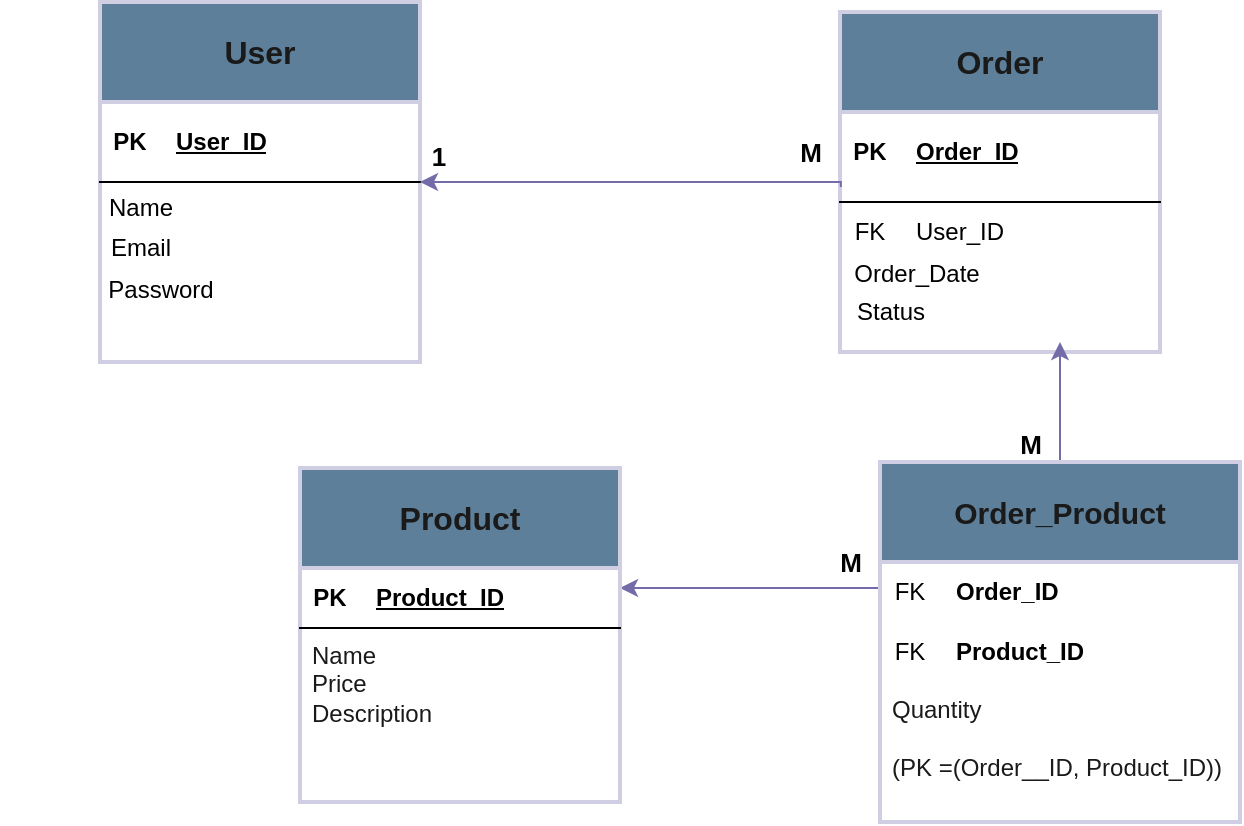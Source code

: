 <mxfile version="26.1.0">
  <diagram name="Page-1" id="cFvLu0Qhm5wmsleD6LDk">
    <mxGraphModel dx="905" dy="515" grid="1" gridSize="10" guides="1" tooltips="1" connect="1" arrows="1" fold="1" page="1" pageScale="1" pageWidth="827" pageHeight="1169" math="0" shadow="0" adaptiveColors="simple">
      <root>
        <mxCell id="0" />
        <mxCell id="1" parent="0" />
        <mxCell id="pTz68NWmejolUlautJaG-1" value="User" style="swimlane;childLayout=stackLayout;horizontal=1;startSize=50;horizontalStack=0;rounded=0;fontSize=16;fontStyle=1;strokeWidth=2;resizeParent=0;resizeLast=1;shadow=0;dashed=0;align=center;arcSize=4;whiteSpace=wrap;html=1;labelBackgroundColor=none;fillColor=#5D7F99;strokeColor=#D0CEE2;fontColor=#1A1A1A;" vertex="1" parent="1">
          <mxGeometry x="80" y="110" width="160" height="180" as="geometry" />
        </mxCell>
        <mxCell id="pTz68NWmejolUlautJaG-33" value="" style="shape=table;startSize=0;container=1;collapsible=1;childLayout=tableLayout;fixedRows=1;rowLines=0;fontStyle=0;align=center;resizeLast=1;strokeColor=none;fillColor=none;collapsible=0;" vertex="1" parent="pTz68NWmejolUlautJaG-1">
          <mxGeometry y="50" width="160" height="130" as="geometry" />
        </mxCell>
        <mxCell id="pTz68NWmejolUlautJaG-34" value="" style="shape=tableRow;horizontal=0;startSize=0;swimlaneHead=0;swimlaneBody=0;fillColor=none;collapsible=0;dropTarget=0;points=[[0,0.5],[1,0.5]];portConstraint=eastwest;top=0;left=0;right=0;bottom=1;" vertex="1" parent="pTz68NWmejolUlautJaG-33">
          <mxGeometry width="160" height="40" as="geometry" />
        </mxCell>
        <mxCell id="pTz68NWmejolUlautJaG-35" value="PK" style="shape=partialRectangle;connectable=0;fillColor=none;top=0;left=0;bottom=0;right=0;fontStyle=1;overflow=hidden;whiteSpace=wrap;html=1;" vertex="1" parent="pTz68NWmejolUlautJaG-34">
          <mxGeometry width="30" height="40" as="geometry">
            <mxRectangle width="30" height="40" as="alternateBounds" />
          </mxGeometry>
        </mxCell>
        <mxCell id="pTz68NWmejolUlautJaG-36" value="User_ID" style="shape=partialRectangle;connectable=0;fillColor=none;top=0;left=0;bottom=0;right=0;align=left;spacingLeft=6;fontStyle=5;overflow=hidden;whiteSpace=wrap;html=1;" vertex="1" parent="pTz68NWmejolUlautJaG-34">
          <mxGeometry x="30" width="130" height="40" as="geometry">
            <mxRectangle width="130" height="40" as="alternateBounds" />
          </mxGeometry>
        </mxCell>
        <mxCell id="pTz68NWmejolUlautJaG-3" value="Order" style="swimlane;childLayout=stackLayout;horizontal=1;startSize=50;horizontalStack=0;rounded=0;fontSize=16;fontStyle=1;strokeWidth=2;resizeParent=0;resizeLast=1;shadow=0;dashed=0;align=center;arcSize=4;whiteSpace=wrap;html=1;labelBackgroundColor=none;fillColor=#5D7F99;strokeColor=#D0CEE2;fontColor=#1A1A1A;" vertex="1" parent="1">
          <mxGeometry x="450" y="115" width="160" height="170" as="geometry">
            <mxRectangle x="450" y="110" width="80" height="50" as="alternateBounds" />
          </mxGeometry>
        </mxCell>
        <mxCell id="pTz68NWmejolUlautJaG-14" value="" style="edgeStyle=orthogonalEdgeStyle;rounded=0;orthogonalLoop=1;jettySize=auto;html=1;labelBackgroundColor=none;strokeColor=#736CA8;fontColor=default;" edge="1" parent="1">
          <mxGeometry relative="1" as="geometry">
            <mxPoint x="560" y="340" as="sourcePoint" />
            <mxPoint x="560" y="280" as="targetPoint" />
            <Array as="points">
              <mxPoint x="560" y="292" />
            </Array>
          </mxGeometry>
        </mxCell>
        <mxCell id="pTz68NWmejolUlautJaG-19" value="" style="edgeStyle=orthogonalEdgeStyle;rounded=0;orthogonalLoop=1;jettySize=auto;html=1;labelBackgroundColor=none;strokeColor=#736CA8;fontColor=default;" edge="1" parent="1">
          <mxGeometry relative="1" as="geometry">
            <mxPoint x="470" y="403.048" as="sourcePoint" />
            <mxPoint x="340" y="403" as="targetPoint" />
            <Array as="points">
              <mxPoint x="340" y="403" />
            </Array>
          </mxGeometry>
        </mxCell>
        <mxCell id="pTz68NWmejolUlautJaG-12" value="Order_Product" style="swimlane;childLayout=stackLayout;horizontal=1;startSize=50;horizontalStack=0;rounded=0;fontSize=15;fontStyle=1;strokeWidth=2;resizeParent=0;resizeLast=1;shadow=0;dashed=0;align=center;arcSize=4;whiteSpace=wrap;html=1;labelBackgroundColor=none;fillColor=#5D7F99;strokeColor=#D0CEE2;fontColor=#1A1A1A;" vertex="1" parent="1">
          <mxGeometry x="470" y="340" width="180" height="180" as="geometry" />
        </mxCell>
        <mxCell id="pTz68NWmejolUlautJaG-60" value="" style="shape=table;startSize=0;container=1;collapsible=1;childLayout=tableLayout;fixedRows=1;rowLines=0;fontStyle=1;align=center;resizeLast=1;strokeColor=none;fillColor=none;collapsible=0;" vertex="1" parent="pTz68NWmejolUlautJaG-12">
          <mxGeometry y="50" width="180" height="30" as="geometry" />
        </mxCell>
        <mxCell id="pTz68NWmejolUlautJaG-61" value="" style="shape=tableRow;horizontal=0;startSize=0;swimlaneHead=0;swimlaneBody=0;fillColor=none;collapsible=0;dropTarget=0;points=[[0,0.5],[1,0.5]];portConstraint=eastwest;top=0;left=0;right=0;bottom=0;" vertex="1" parent="pTz68NWmejolUlautJaG-60">
          <mxGeometry width="180" height="30" as="geometry" />
        </mxCell>
        <mxCell id="pTz68NWmejolUlautJaG-62" value="FK" style="shape=partialRectangle;connectable=0;fillColor=none;top=0;left=0;bottom=0;right=0;fontStyle=0;overflow=hidden;whiteSpace=wrap;html=1;" vertex="1" parent="pTz68NWmejolUlautJaG-61">
          <mxGeometry width="30" height="30" as="geometry">
            <mxRectangle width="30" height="30" as="alternateBounds" />
          </mxGeometry>
        </mxCell>
        <mxCell id="pTz68NWmejolUlautJaG-63" value="Order_ID" style="shape=partialRectangle;connectable=0;fillColor=none;top=0;left=0;bottom=0;right=0;align=left;spacingLeft=6;fontStyle=1;overflow=hidden;whiteSpace=wrap;html=1;" vertex="1" parent="pTz68NWmejolUlautJaG-61">
          <mxGeometry x="30" width="150" height="30" as="geometry">
            <mxRectangle width="150" height="30" as="alternateBounds" />
          </mxGeometry>
        </mxCell>
        <mxCell id="pTz68NWmejolUlautJaG-64" value="" style="shape=table;startSize=0;container=1;collapsible=1;childLayout=tableLayout;fixedRows=1;rowLines=0;fontStyle=0;align=center;resizeLast=1;strokeColor=none;fillColor=none;collapsible=0;" vertex="1" parent="pTz68NWmejolUlautJaG-12">
          <mxGeometry y="80" width="180" height="30" as="geometry" />
        </mxCell>
        <mxCell id="pTz68NWmejolUlautJaG-65" value="" style="shape=tableRow;horizontal=0;startSize=0;swimlaneHead=0;swimlaneBody=0;fillColor=none;collapsible=0;dropTarget=0;points=[[0,0.5],[1,0.5]];portConstraint=eastwest;top=0;left=0;right=0;bottom=0;" vertex="1" parent="pTz68NWmejolUlautJaG-64">
          <mxGeometry width="180" height="30" as="geometry" />
        </mxCell>
        <mxCell id="pTz68NWmejolUlautJaG-66" value="FK" style="shape=partialRectangle;connectable=0;fillColor=none;top=0;left=0;bottom=0;right=0;fontStyle=0;overflow=hidden;whiteSpace=wrap;html=1;" vertex="1" parent="pTz68NWmejolUlautJaG-65">
          <mxGeometry width="30" height="30" as="geometry">
            <mxRectangle width="30" height="30" as="alternateBounds" />
          </mxGeometry>
        </mxCell>
        <mxCell id="pTz68NWmejolUlautJaG-67" value="&lt;b&gt;Product_ID&lt;/b&gt;" style="shape=partialRectangle;connectable=0;fillColor=none;top=0;left=0;bottom=0;right=0;align=left;spacingLeft=6;fontStyle=0;overflow=hidden;whiteSpace=wrap;html=1;" vertex="1" parent="pTz68NWmejolUlautJaG-65">
          <mxGeometry x="30" width="150" height="30" as="geometry">
            <mxRectangle width="150" height="30" as="alternateBounds" />
          </mxGeometry>
        </mxCell>
        <mxCell id="pTz68NWmejolUlautJaG-16" value="Quantity&lt;div&gt;&lt;br&gt;&lt;div&gt;&lt;div&gt;(PK =(Order__ID, Product_ID))&lt;/div&gt;&lt;/div&gt;&lt;/div&gt;" style="align=left;strokeColor=none;fillColor=none;spacingLeft=4;spacingRight=4;fontSize=12;verticalAlign=top;resizable=0;rotatable=0;part=1;html=1;whiteSpace=wrap;labelBackgroundColor=none;fontColor=#1A1A1A;rounded=0;" vertex="1" parent="pTz68NWmejolUlautJaG-12">
          <mxGeometry y="110" width="180" height="70" as="geometry" />
        </mxCell>
        <mxCell id="pTz68NWmejolUlautJaG-20" value="Product" style="swimlane;childLayout=stackLayout;horizontal=1;startSize=50;horizontalStack=0;rounded=0;fontSize=16;fontStyle=1;strokeWidth=2;resizeParent=0;resizeLast=1;shadow=0;dashed=0;align=center;arcSize=4;whiteSpace=wrap;html=1;labelBackgroundColor=none;fillColor=#5D7F99;strokeColor=#D0CEE2;fontColor=#1A1A1A;" vertex="1" parent="1">
          <mxGeometry x="180" y="343" width="160" height="167" as="geometry" />
        </mxCell>
        <mxCell id="pTz68NWmejolUlautJaG-56" value="" style="shape=table;startSize=0;container=1;collapsible=1;childLayout=tableLayout;fixedRows=1;rowLines=0;fontStyle=0;align=center;resizeLast=1;strokeColor=none;fillColor=none;collapsible=0;" vertex="1" parent="pTz68NWmejolUlautJaG-20">
          <mxGeometry y="50" width="160" height="30" as="geometry" />
        </mxCell>
        <mxCell id="pTz68NWmejolUlautJaG-57" value="" style="shape=tableRow;horizontal=0;startSize=0;swimlaneHead=0;swimlaneBody=0;fillColor=none;collapsible=0;dropTarget=0;points=[[0,0.5],[1,0.5]];portConstraint=eastwest;top=0;left=0;right=0;bottom=1;" vertex="1" parent="pTz68NWmejolUlautJaG-56">
          <mxGeometry width="160" height="30" as="geometry" />
        </mxCell>
        <mxCell id="pTz68NWmejolUlautJaG-58" value="PK" style="shape=partialRectangle;connectable=0;fillColor=none;top=0;left=0;bottom=0;right=0;fontStyle=1;overflow=hidden;whiteSpace=wrap;html=1;" vertex="1" parent="pTz68NWmejolUlautJaG-57">
          <mxGeometry width="30" height="30" as="geometry">
            <mxRectangle width="30" height="30" as="alternateBounds" />
          </mxGeometry>
        </mxCell>
        <mxCell id="pTz68NWmejolUlautJaG-59" value="Product_ID" style="shape=partialRectangle;connectable=0;fillColor=none;top=0;left=0;bottom=0;right=0;align=left;spacingLeft=6;fontStyle=5;overflow=hidden;whiteSpace=wrap;html=1;" vertex="1" parent="pTz68NWmejolUlautJaG-57">
          <mxGeometry x="30" width="130" height="30" as="geometry">
            <mxRectangle width="130" height="30" as="alternateBounds" />
          </mxGeometry>
        </mxCell>
        <mxCell id="pTz68NWmejolUlautJaG-21" value="Name&lt;div&gt;Price&lt;/div&gt;&lt;div&gt;Description&lt;/div&gt;" style="align=left;strokeColor=none;fillColor=none;spacingLeft=4;spacingRight=4;fontSize=12;verticalAlign=top;resizable=0;rotatable=0;part=1;html=1;whiteSpace=wrap;labelBackgroundColor=none;fontColor=#1A1A1A;rounded=0;" vertex="1" parent="pTz68NWmejolUlautJaG-20">
          <mxGeometry y="80" width="160" height="87" as="geometry" />
        </mxCell>
        <mxCell id="pTz68NWmejolUlautJaG-25" value="&lt;b&gt;&lt;font style=&quot;font-size: 13px;&quot;&gt;M&lt;/font&gt;&lt;/b&gt;" style="text;html=1;align=center;verticalAlign=middle;resizable=0;points=[];autosize=1;strokeColor=none;fillColor=none;" vertex="1" parent="1">
          <mxGeometry x="530" y="316" width="30" height="30" as="geometry" />
        </mxCell>
        <mxCell id="pTz68NWmejolUlautJaG-26" value="&lt;b&gt;&lt;font style=&quot;font-size: 13px;&quot;&gt;M&lt;/font&gt;&lt;/b&gt;" style="text;html=1;align=center;verticalAlign=middle;resizable=0;points=[];autosize=1;strokeColor=none;fillColor=none;" vertex="1" parent="1">
          <mxGeometry x="440" y="375" width="30" height="30" as="geometry" />
        </mxCell>
        <mxCell id="pTz68NWmejolUlautJaG-29" value="&lt;span style=&quot;font-size: 13px;&quot;&gt;&lt;b&gt;1&lt;/b&gt;&lt;/span&gt;" style="text;html=1;align=center;verticalAlign=middle;resizable=0;points=[];autosize=1;strokeColor=none;fillColor=none;" vertex="1" parent="1">
          <mxGeometry x="234" y="172" width="30" height="30" as="geometry" />
        </mxCell>
        <mxCell id="pTz68NWmejolUlautJaG-30" value="&lt;b&gt;&lt;font style=&quot;font-size: 13px;&quot;&gt;M&lt;/font&gt;&lt;/b&gt;" style="text;html=1;align=center;verticalAlign=middle;resizable=0;points=[];autosize=1;strokeColor=none;fillColor=none;" vertex="1" parent="1">
          <mxGeometry x="420" y="170" width="30" height="30" as="geometry" />
        </mxCell>
        <mxCell id="pTz68NWmejolUlautJaG-32" value="" style="edgeStyle=orthogonalEdgeStyle;rounded=0;orthogonalLoop=1;jettySize=auto;html=1;labelBackgroundColor=none;strokeColor=#736CA8;fontColor=default;exitX=1.014;exitY=1.084;exitDx=0;exitDy=0;exitPerimeter=0;" edge="1" parent="1" source="pTz68NWmejolUlautJaG-30">
          <mxGeometry relative="1" as="geometry">
            <mxPoint x="370" y="200.048" as="sourcePoint" />
            <mxPoint x="240" y="200" as="targetPoint" />
            <Array as="points">
              <mxPoint x="450" y="200" />
            </Array>
          </mxGeometry>
        </mxCell>
        <mxCell id="pTz68NWmejolUlautJaG-70" value="" style="shape=table;startSize=0;container=1;collapsible=1;childLayout=tableLayout;fixedRows=1;rowLines=0;fontStyle=0;align=center;resizeLast=1;strokeColor=none;fillColor=none;collapsible=0;whiteSpace=wrap;html=1;" vertex="1" parent="1">
          <mxGeometry x="300" y="280" width="180" height="30" as="geometry" />
        </mxCell>
        <mxCell id="pTz68NWmejolUlautJaG-71" value="" style="shape=tableRow;horizontal=0;startSize=0;swimlaneHead=0;swimlaneBody=0;fillColor=none;collapsible=0;dropTarget=0;points=[[0,0.5],[1,0.5]];portConstraint=eastwest;top=0;left=0;right=0;bottom=0;" vertex="1" parent="pTz68NWmejolUlautJaG-70">
          <mxGeometry width="180" height="30" as="geometry" />
        </mxCell>
        <mxCell id="pTz68NWmejolUlautJaG-72" value="" style="shape=partialRectangle;connectable=0;fillColor=none;top=0;left=0;bottom=0;right=0;editable=1;overflow=hidden;" vertex="1" parent="pTz68NWmejolUlautJaG-71">
          <mxGeometry width="30" height="30" as="geometry">
            <mxRectangle width="30" height="30" as="alternateBounds" />
          </mxGeometry>
        </mxCell>
        <mxCell id="pTz68NWmejolUlautJaG-73" value="" style="shape=partialRectangle;connectable=0;fillColor=none;top=0;left=0;bottom=0;right=0;align=left;spacingLeft=6;overflow=hidden;" vertex="1" parent="pTz68NWmejolUlautJaG-71">
          <mxGeometry x="30" width="150" height="30" as="geometry">
            <mxRectangle width="150" height="30" as="alternateBounds" />
          </mxGeometry>
        </mxCell>
        <mxCell id="pTz68NWmejolUlautJaG-80" value="Name" style="text;html=1;align=center;verticalAlign=middle;resizable=0;points=[];autosize=1;strokeColor=none;fillColor=none;" vertex="1" parent="1">
          <mxGeometry x="70" y="198" width="60" height="30" as="geometry" />
        </mxCell>
        <mxCell id="pTz68NWmejolUlautJaG-81" value="Email" style="text;html=1;align=center;verticalAlign=middle;resizable=0;points=[];autosize=1;strokeColor=none;fillColor=none;" vertex="1" parent="1">
          <mxGeometry x="75" y="218" width="50" height="30" as="geometry" />
        </mxCell>
        <mxCell id="pTz68NWmejolUlautJaG-83" value="Password" style="text;html=1;align=center;verticalAlign=middle;resizable=0;points=[];autosize=1;strokeColor=none;fillColor=none;" vertex="1" parent="1">
          <mxGeometry x="30" y="254" width="160" as="geometry" />
        </mxCell>
        <mxCell id="pTz68NWmejolUlautJaG-49" value="" style="shape=table;startSize=0;container=1;collapsible=1;childLayout=tableLayout;fixedRows=1;rowLines=0;fontStyle=0;align=center;resizeLast=1;strokeColor=none;fillColor=none;collapsible=0;" vertex="1" parent="1">
          <mxGeometry x="450" y="160" width="160" height="120" as="geometry" />
        </mxCell>
        <mxCell id="pTz68NWmejolUlautJaG-50" value="" style="shape=tableRow;horizontal=0;startSize=0;swimlaneHead=0;swimlaneBody=0;fillColor=none;collapsible=0;dropTarget=0;points=[[0,0.5],[1,0.5]];portConstraint=eastwest;top=0;left=0;right=0;bottom=1;" vertex="1" parent="pTz68NWmejolUlautJaG-49">
          <mxGeometry width="160" height="50" as="geometry" />
        </mxCell>
        <mxCell id="pTz68NWmejolUlautJaG-51" value="PK" style="shape=partialRectangle;connectable=0;fillColor=none;top=0;left=0;bottom=0;right=0;fontStyle=1;overflow=hidden;whiteSpace=wrap;html=1;" vertex="1" parent="pTz68NWmejolUlautJaG-50">
          <mxGeometry width="30" height="50" as="geometry">
            <mxRectangle width="30" height="50" as="alternateBounds" />
          </mxGeometry>
        </mxCell>
        <mxCell id="pTz68NWmejolUlautJaG-52" value="Order_ID" style="shape=partialRectangle;connectable=0;fillColor=none;top=0;left=0;bottom=0;right=0;align=left;spacingLeft=6;fontStyle=5;overflow=hidden;whiteSpace=wrap;html=1;" vertex="1" parent="pTz68NWmejolUlautJaG-50">
          <mxGeometry x="30" width="130" height="50" as="geometry">
            <mxRectangle width="130" height="50" as="alternateBounds" />
          </mxGeometry>
        </mxCell>
        <mxCell id="pTz68NWmejolUlautJaG-53" value="" style="shape=tableRow;horizontal=0;startSize=0;swimlaneHead=0;swimlaneBody=0;fillColor=none;collapsible=0;dropTarget=0;points=[[0,0.5],[1,0.5]];portConstraint=eastwest;top=0;left=0;right=0;bottom=0;" vertex="1" parent="pTz68NWmejolUlautJaG-49">
          <mxGeometry y="50" width="160" height="30" as="geometry" />
        </mxCell>
        <mxCell id="pTz68NWmejolUlautJaG-54" value="FK" style="shape=partialRectangle;connectable=0;fillColor=none;top=0;left=0;bottom=0;right=0;fontStyle=0;overflow=hidden;whiteSpace=wrap;html=1;" vertex="1" parent="pTz68NWmejolUlautJaG-53">
          <mxGeometry width="30" height="30" as="geometry">
            <mxRectangle width="30" height="30" as="alternateBounds" />
          </mxGeometry>
        </mxCell>
        <mxCell id="pTz68NWmejolUlautJaG-55" value="User_ID" style="shape=partialRectangle;connectable=0;fillColor=none;top=0;left=0;bottom=0;right=0;align=left;spacingLeft=6;fontStyle=0;overflow=hidden;whiteSpace=wrap;html=1;" vertex="1" parent="pTz68NWmejolUlautJaG-53">
          <mxGeometry x="30" width="130" height="30" as="geometry">
            <mxRectangle width="130" height="30" as="alternateBounds" />
          </mxGeometry>
        </mxCell>
        <mxCell id="pTz68NWmejolUlautJaG-84" value="Order_Date" style="text;html=1;align=center;verticalAlign=middle;resizable=0;points=[];autosize=1;strokeColor=none;fillColor=none;fontSize=12;" vertex="1" parent="1">
          <mxGeometry x="443" y="231" width="90" height="30" as="geometry" />
        </mxCell>
        <mxCell id="pTz68NWmejolUlautJaG-85" value="Status" style="text;html=1;align=center;verticalAlign=middle;resizable=0;points=[];autosize=1;strokeColor=none;fillColor=none;" vertex="1" parent="1">
          <mxGeometry x="445" y="250" width="60" height="30" as="geometry" />
        </mxCell>
      </root>
    </mxGraphModel>
  </diagram>
</mxfile>
